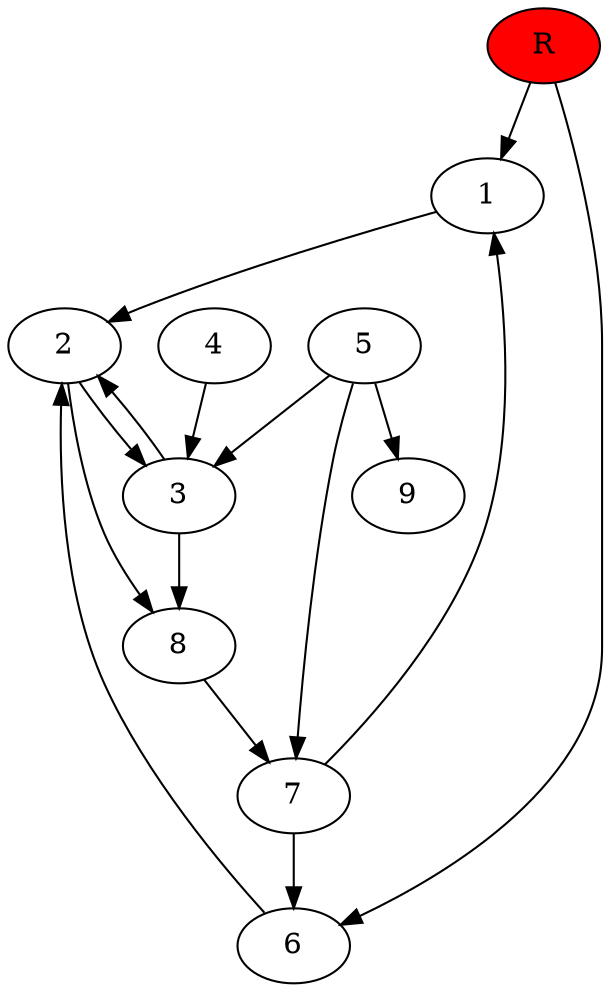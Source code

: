 digraph prb36223 {
	1
	2
	3
	4
	5
	6
	7
	8
	R [fillcolor="#ff0000" style=filled]
	1 -> 2
	2 -> 3
	2 -> 8
	3 -> 2
	3 -> 8
	4 -> 3
	5 -> 3
	5 -> 7
	5 -> 9
	6 -> 2
	7 -> 1
	7 -> 6
	8 -> 7
	R -> 1
	R -> 6
}
